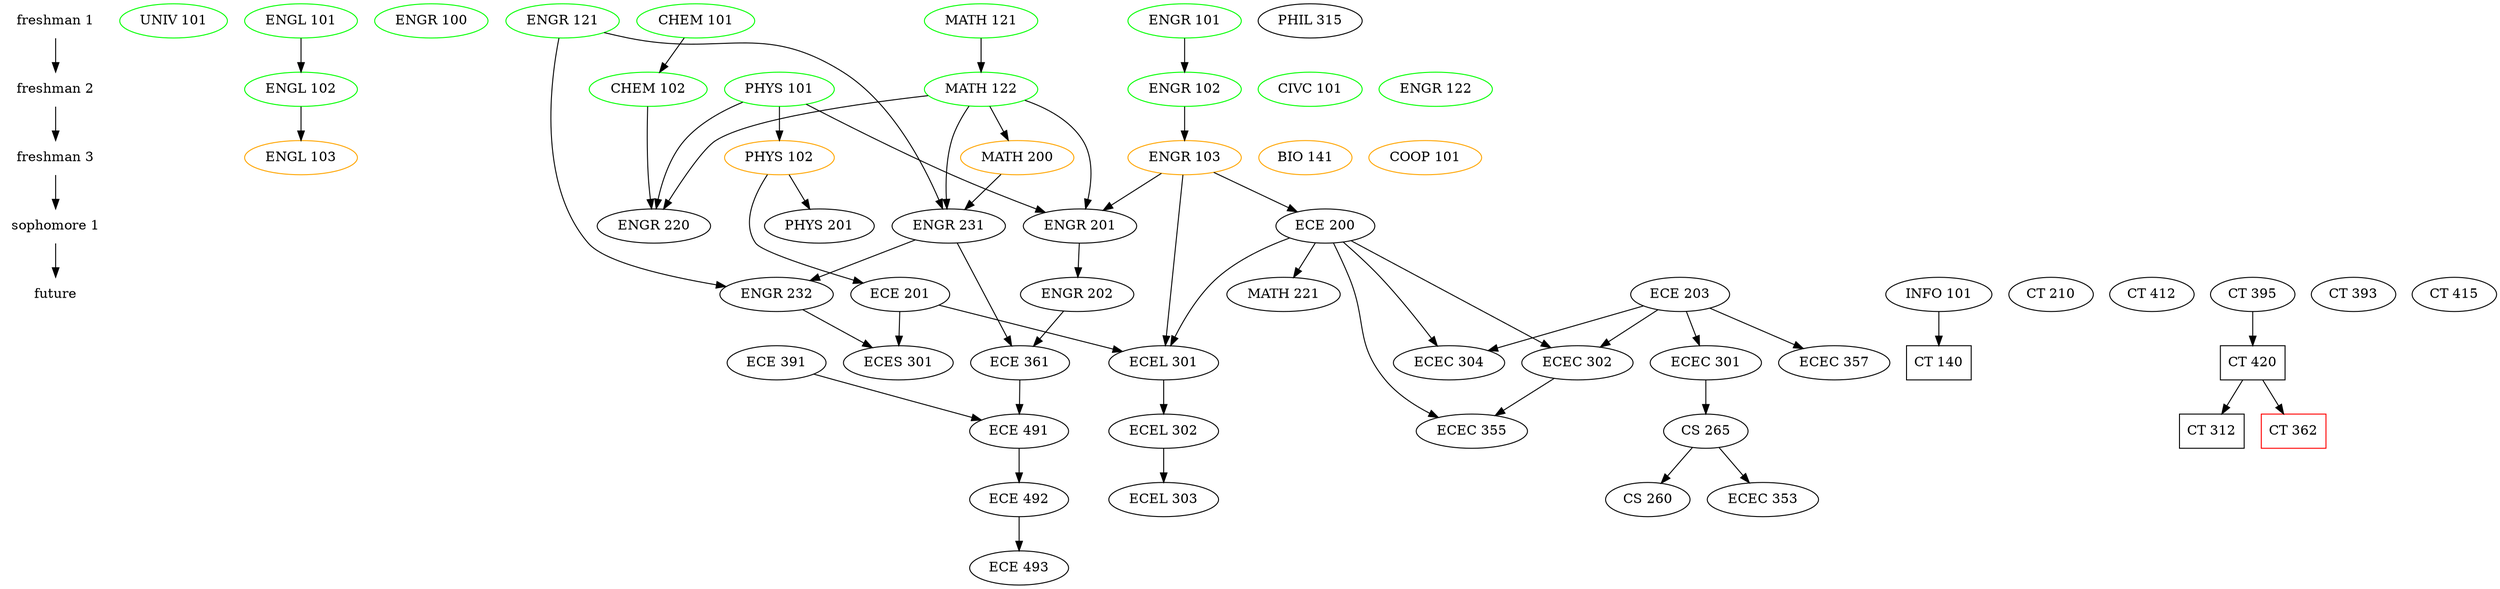 digraph Classes {

  { node [shape=plaintext]
    "freshman 1" ->
    "freshman 2" ->
    "freshman 3" ->
    "sophomore 1" ->
    "future"
  }

  { node [color=green]
    { rank=same "freshman 1"
      "UNIV 101"
      "ENGL 101"
      "ENGR 100"
      "CHEM 101"
      "ENGR 101"
      "ENGR 121"
      "MATH 121"
    }
    { rank=same "freshman 2"
      "CIVC 101"
      "ENGL 102"
      "CHEM 102"
      "ENGR 102"
      "ENGR 122"
      "MATH 122"
      "PHYS 101"
    }
  }
  { node [color=orange]
    { rank=same "freshman 3"
      "ENGL 103"
      "ENGR 103"
      "BIO 141"
      "COOP 101"
      "PHYS 102"
      "MATH 200"
    }
  }
  { rank=same "sophomore 1"
    "ENGR 231"
    "PHYS 201"
    "ENGR 220"
    "ECE 200"
    "ENGR 201"
  }
  { rank=same "future"
    "ECE 203"
    "ECE 201"

    "INFO 101"
    "CT 210"
    "CT 412"
    "CT 395"
    "CT 393"
    "CT 415"
  }

  // General Education/Liberal Studies

  "CIVC 101"
  "ENGL 101" -> "ENGL 102" -> "ENGL 103"
  "PHIL 315"
  "UNIV 101"

  // Foundation Requirements

  "BIO 141"
  "CHEM 101" -> "CHEM 102"
  "PHYS 101" -> "PHYS 102" -> "PHYS 201"
  "PHYS 102" -> "ECE 201"
  "MATH 121" -> "MATH 122" -> "MATH 200" -> "ENGR 231"
  "ENGR 101" -> "ENGR 102" -> "ENGR 103" -> "ECE 200" -> "MATH 221"
  "ECE 203"
  {"MATH 122" "PHYS 101" "ENGR 103"} -> "ENGR 201" -> "ENGR 202"
  {"CHEM 102" "MATH 122" "PHYS 101"} -> "ENGR 220"
  {"MATH 122" "ENGR 121"} -> "ENGR 231"
  {"ENGR 231" "ENGR 121"} -> "ENGR 232"

  // Professional Requirements

  "ECE 203" -> "ECEC 301" -> "CS 265" -> "CS 260"
  {"ENGR 202" "ENGR 231"} -> "ECE 361"
  {"ECE 391" "ECE 361"} -> "ECE 491" -> "ECE 492" -> "ECE 493"
  {"ECE 203" "ECE 200"} -> "ECEC 302"
  {"ECE 200" "ECE 203"} -> "ECEC 304"
  "CS 265" -> "ECEC 353"
  {"ECE 200" "ECEC 302"} -> "ECEC 355"
  "ECE 203" -> "ECEC 357"
  {"ENGR 103" "ECE 200" "ECE 201"} -> "ECEL 301" -> "ECEL 302" -> "ECEL 303"
  {"ENGR 232" "ECE 201"} -> "ECES 301"

  // Minor in Security Technology

  node [shape=box]
  "INFO 101" -> "CT 140"
  "CT 210"
  "CT 412"
  "CT 395" -> "CT 420" -> "CT 312"

  { node [shape=box, color=red]
    "CT 420" -> "CT 362"
    "CT 393"
    "CT 415"
  }
}
